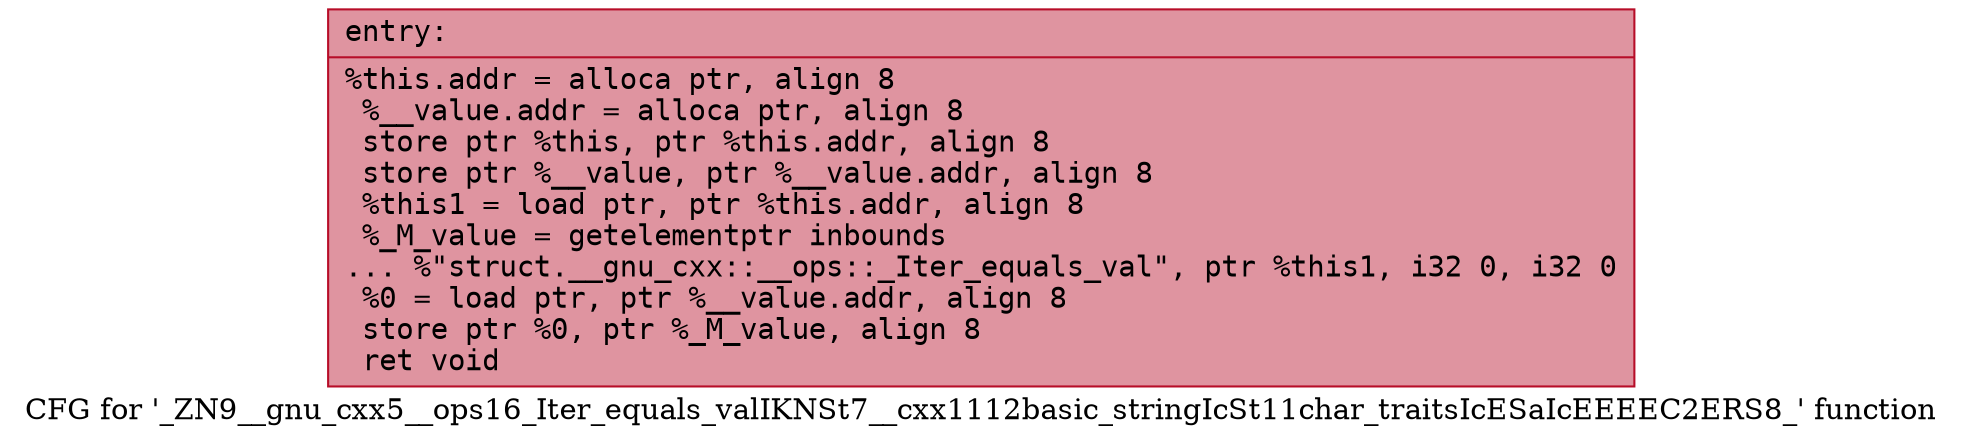 digraph "CFG for '_ZN9__gnu_cxx5__ops16_Iter_equals_valIKNSt7__cxx1112basic_stringIcSt11char_traitsIcESaIcEEEEC2ERS8_' function" {
	label="CFG for '_ZN9__gnu_cxx5__ops16_Iter_equals_valIKNSt7__cxx1112basic_stringIcSt11char_traitsIcESaIcEEEEC2ERS8_' function";

	Node0x557e2b002bb0 [shape=record,color="#b70d28ff", style=filled, fillcolor="#b70d2870" fontname="Courier",label="{entry:\l|  %this.addr = alloca ptr, align 8\l  %__value.addr = alloca ptr, align 8\l  store ptr %this, ptr %this.addr, align 8\l  store ptr %__value, ptr %__value.addr, align 8\l  %this1 = load ptr, ptr %this.addr, align 8\l  %_M_value = getelementptr inbounds\l... %\"struct.__gnu_cxx::__ops::_Iter_equals_val\", ptr %this1, i32 0, i32 0\l  %0 = load ptr, ptr %__value.addr, align 8\l  store ptr %0, ptr %_M_value, align 8\l  ret void\l}"];
}
